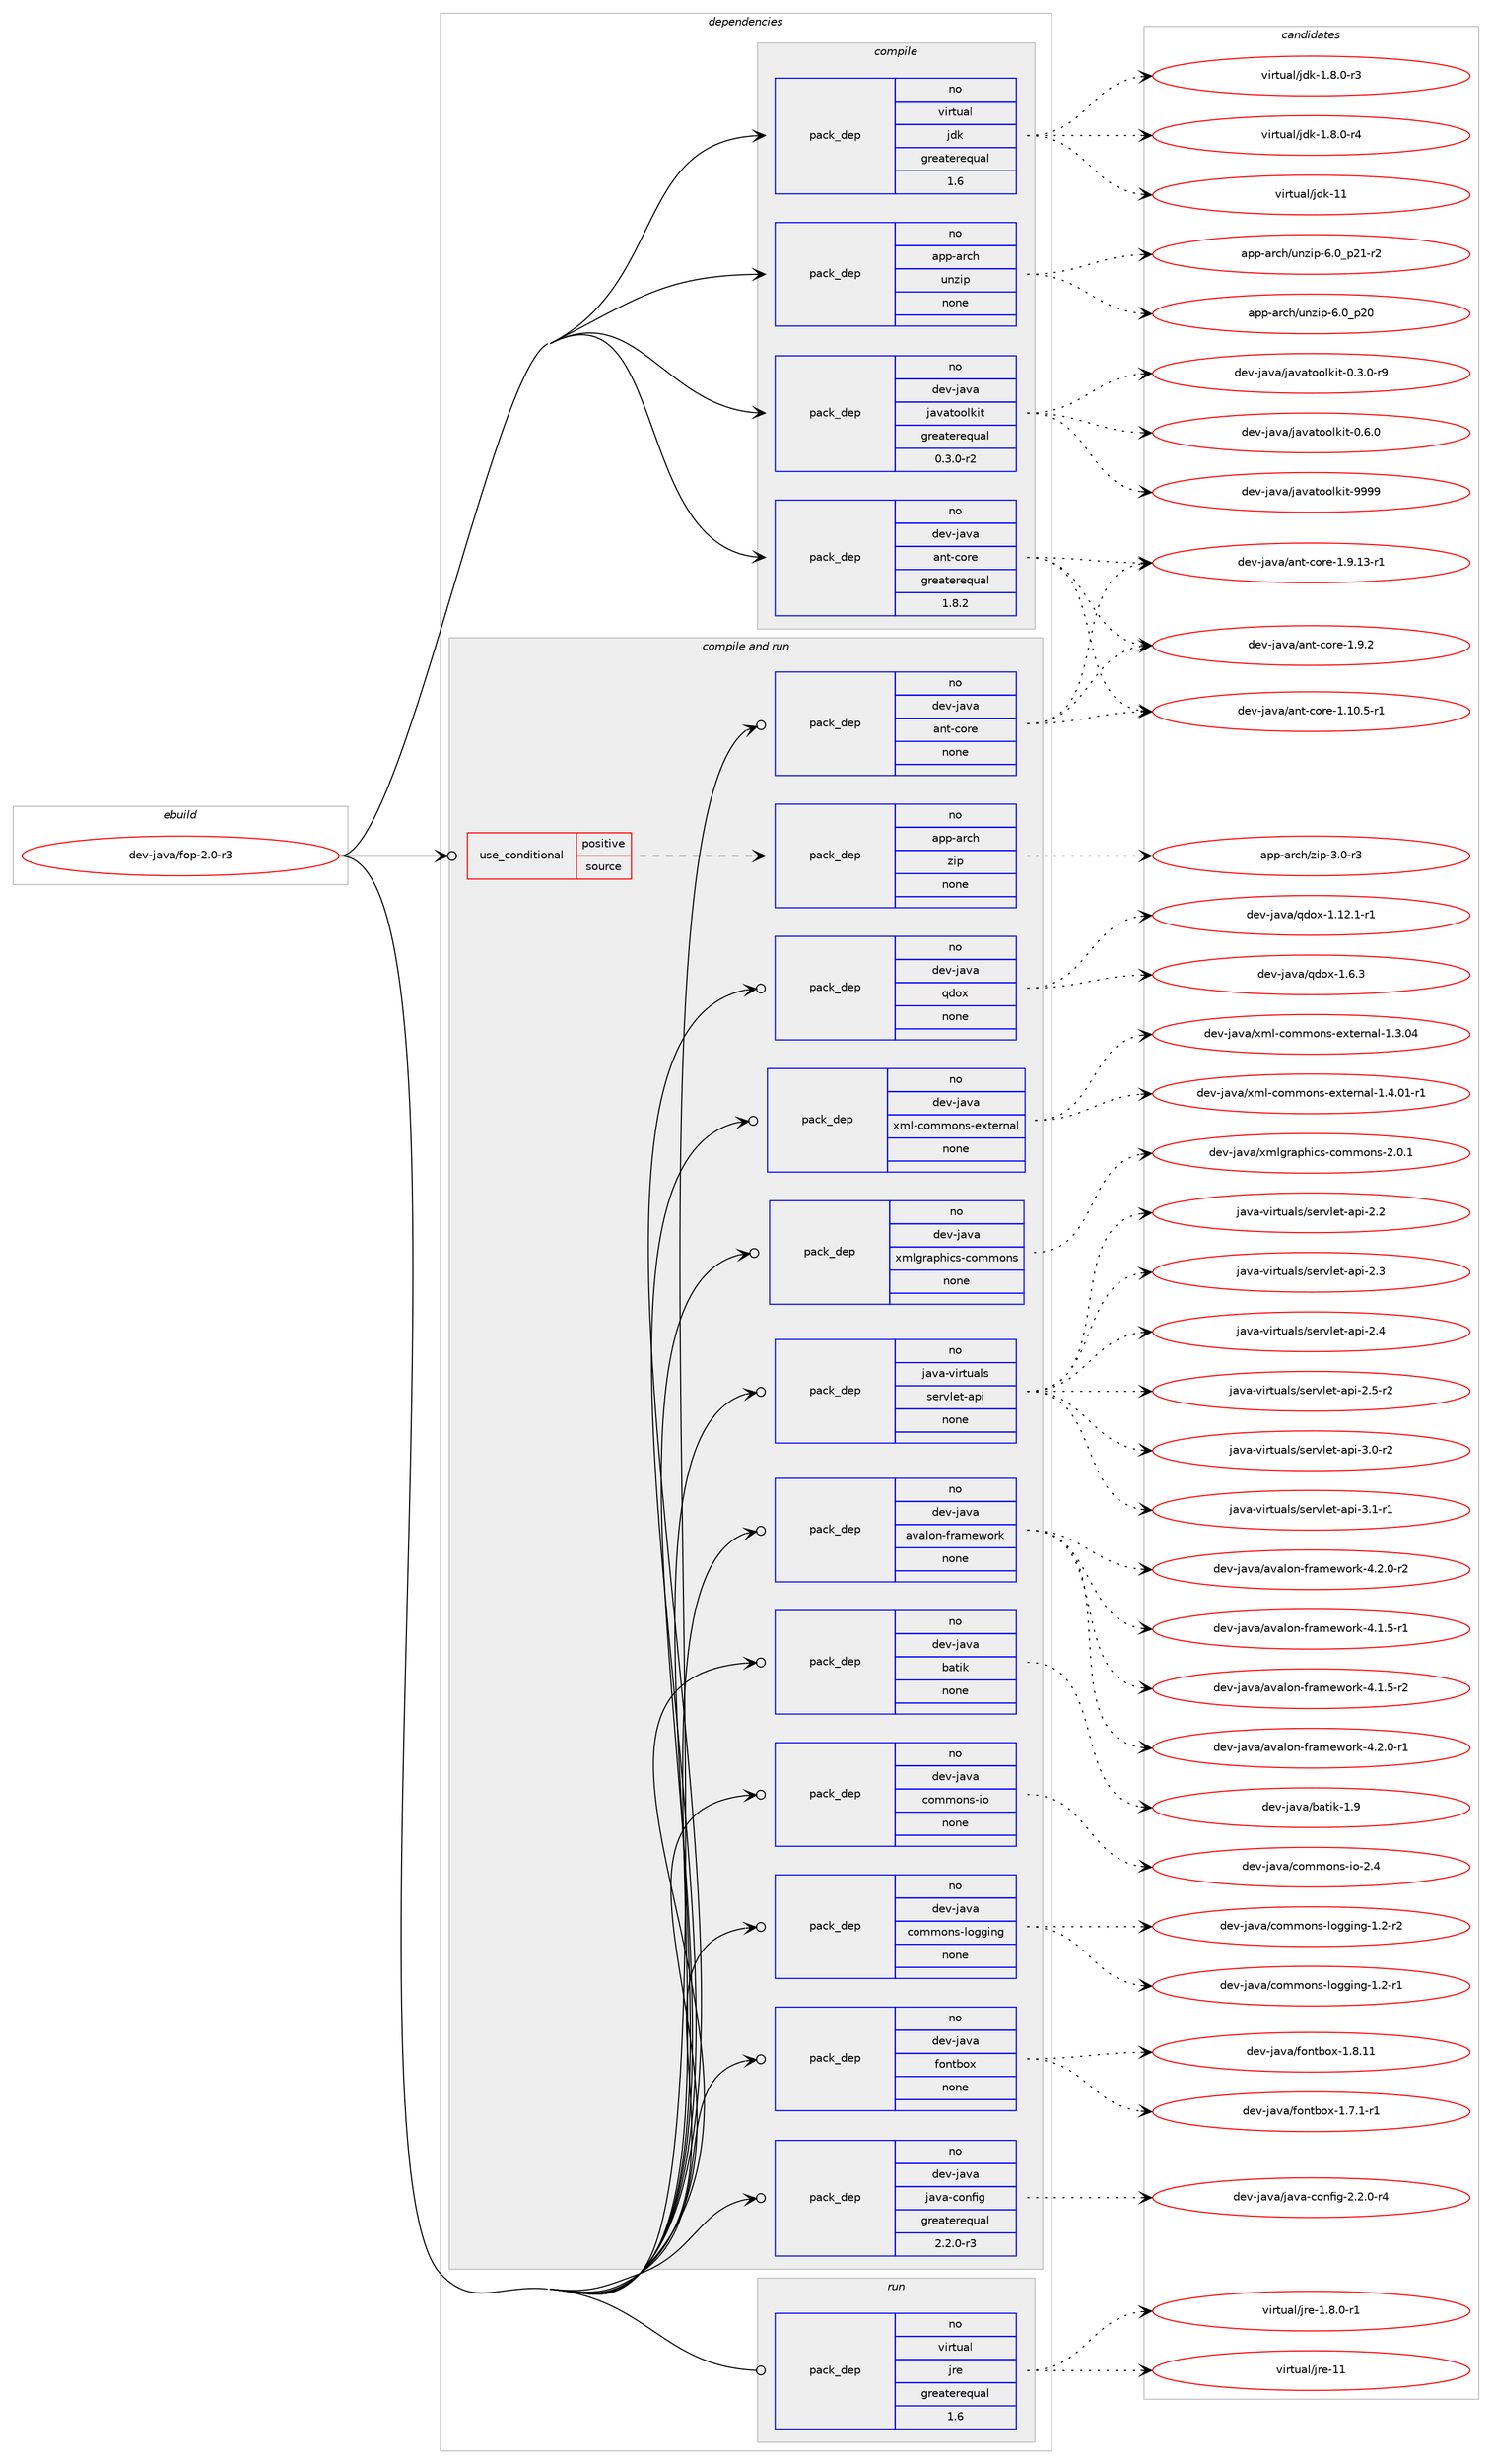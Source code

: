 digraph prolog {

# *************
# Graph options
# *************

newrank=true;
concentrate=true;
compound=true;
graph [rankdir=LR,fontname=Helvetica,fontsize=10,ranksep=1.5];#, ranksep=2.5, nodesep=0.2];
edge  [arrowhead=vee];
node  [fontname=Helvetica,fontsize=10];

# **********
# The ebuild
# **********

subgraph cluster_leftcol {
color=gray;
rank=same;
label=<<i>ebuild</i>>;
id [label="dev-java/fop-2.0-r3", color=red, width=4, href="../dev-java/fop-2.0-r3.svg"];
}

# ****************
# The dependencies
# ****************

subgraph cluster_midcol {
color=gray;
label=<<i>dependencies</i>>;
subgraph cluster_compile {
fillcolor="#eeeeee";
style=filled;
label=<<i>compile</i>>;
subgraph pack967462 {
dependency1352550 [label=<<TABLE BORDER="0" CELLBORDER="1" CELLSPACING="0" CELLPADDING="4" WIDTH="220"><TR><TD ROWSPAN="6" CELLPADDING="30">pack_dep</TD></TR><TR><TD WIDTH="110">no</TD></TR><TR><TD>app-arch</TD></TR><TR><TD>unzip</TD></TR><TR><TD>none</TD></TR><TR><TD></TD></TR></TABLE>>, shape=none, color=blue];
}
id:e -> dependency1352550:w [weight=20,style="solid",arrowhead="vee"];
subgraph pack967463 {
dependency1352551 [label=<<TABLE BORDER="0" CELLBORDER="1" CELLSPACING="0" CELLPADDING="4" WIDTH="220"><TR><TD ROWSPAN="6" CELLPADDING="30">pack_dep</TD></TR><TR><TD WIDTH="110">no</TD></TR><TR><TD>dev-java</TD></TR><TR><TD>ant-core</TD></TR><TR><TD>greaterequal</TD></TR><TR><TD>1.8.2</TD></TR></TABLE>>, shape=none, color=blue];
}
id:e -> dependency1352551:w [weight=20,style="solid",arrowhead="vee"];
subgraph pack967464 {
dependency1352552 [label=<<TABLE BORDER="0" CELLBORDER="1" CELLSPACING="0" CELLPADDING="4" WIDTH="220"><TR><TD ROWSPAN="6" CELLPADDING="30">pack_dep</TD></TR><TR><TD WIDTH="110">no</TD></TR><TR><TD>dev-java</TD></TR><TR><TD>javatoolkit</TD></TR><TR><TD>greaterequal</TD></TR><TR><TD>0.3.0-r2</TD></TR></TABLE>>, shape=none, color=blue];
}
id:e -> dependency1352552:w [weight=20,style="solid",arrowhead="vee"];
subgraph pack967465 {
dependency1352553 [label=<<TABLE BORDER="0" CELLBORDER="1" CELLSPACING="0" CELLPADDING="4" WIDTH="220"><TR><TD ROWSPAN="6" CELLPADDING="30">pack_dep</TD></TR><TR><TD WIDTH="110">no</TD></TR><TR><TD>virtual</TD></TR><TR><TD>jdk</TD></TR><TR><TD>greaterequal</TD></TR><TR><TD>1.6</TD></TR></TABLE>>, shape=none, color=blue];
}
id:e -> dependency1352553:w [weight=20,style="solid",arrowhead="vee"];
}
subgraph cluster_compileandrun {
fillcolor="#eeeeee";
style=filled;
label=<<i>compile and run</i>>;
subgraph cond362658 {
dependency1352554 [label=<<TABLE BORDER="0" CELLBORDER="1" CELLSPACING="0" CELLPADDING="4"><TR><TD ROWSPAN="3" CELLPADDING="10">use_conditional</TD></TR><TR><TD>positive</TD></TR><TR><TD>source</TD></TR></TABLE>>, shape=none, color=red];
subgraph pack967466 {
dependency1352555 [label=<<TABLE BORDER="0" CELLBORDER="1" CELLSPACING="0" CELLPADDING="4" WIDTH="220"><TR><TD ROWSPAN="6" CELLPADDING="30">pack_dep</TD></TR><TR><TD WIDTH="110">no</TD></TR><TR><TD>app-arch</TD></TR><TR><TD>zip</TD></TR><TR><TD>none</TD></TR><TR><TD></TD></TR></TABLE>>, shape=none, color=blue];
}
dependency1352554:e -> dependency1352555:w [weight=20,style="dashed",arrowhead="vee"];
}
id:e -> dependency1352554:w [weight=20,style="solid",arrowhead="odotvee"];
subgraph pack967467 {
dependency1352556 [label=<<TABLE BORDER="0" CELLBORDER="1" CELLSPACING="0" CELLPADDING="4" WIDTH="220"><TR><TD ROWSPAN="6" CELLPADDING="30">pack_dep</TD></TR><TR><TD WIDTH="110">no</TD></TR><TR><TD>dev-java</TD></TR><TR><TD>ant-core</TD></TR><TR><TD>none</TD></TR><TR><TD></TD></TR></TABLE>>, shape=none, color=blue];
}
id:e -> dependency1352556:w [weight=20,style="solid",arrowhead="odotvee"];
subgraph pack967468 {
dependency1352557 [label=<<TABLE BORDER="0" CELLBORDER="1" CELLSPACING="0" CELLPADDING="4" WIDTH="220"><TR><TD ROWSPAN="6" CELLPADDING="30">pack_dep</TD></TR><TR><TD WIDTH="110">no</TD></TR><TR><TD>dev-java</TD></TR><TR><TD>avalon-framework</TD></TR><TR><TD>none</TD></TR><TR><TD></TD></TR></TABLE>>, shape=none, color=blue];
}
id:e -> dependency1352557:w [weight=20,style="solid",arrowhead="odotvee"];
subgraph pack967469 {
dependency1352558 [label=<<TABLE BORDER="0" CELLBORDER="1" CELLSPACING="0" CELLPADDING="4" WIDTH="220"><TR><TD ROWSPAN="6" CELLPADDING="30">pack_dep</TD></TR><TR><TD WIDTH="110">no</TD></TR><TR><TD>dev-java</TD></TR><TR><TD>batik</TD></TR><TR><TD>none</TD></TR><TR><TD></TD></TR></TABLE>>, shape=none, color=blue];
}
id:e -> dependency1352558:w [weight=20,style="solid",arrowhead="odotvee"];
subgraph pack967470 {
dependency1352559 [label=<<TABLE BORDER="0" CELLBORDER="1" CELLSPACING="0" CELLPADDING="4" WIDTH="220"><TR><TD ROWSPAN="6" CELLPADDING="30">pack_dep</TD></TR><TR><TD WIDTH="110">no</TD></TR><TR><TD>dev-java</TD></TR><TR><TD>commons-io</TD></TR><TR><TD>none</TD></TR><TR><TD></TD></TR></TABLE>>, shape=none, color=blue];
}
id:e -> dependency1352559:w [weight=20,style="solid",arrowhead="odotvee"];
subgraph pack967471 {
dependency1352560 [label=<<TABLE BORDER="0" CELLBORDER="1" CELLSPACING="0" CELLPADDING="4" WIDTH="220"><TR><TD ROWSPAN="6" CELLPADDING="30">pack_dep</TD></TR><TR><TD WIDTH="110">no</TD></TR><TR><TD>dev-java</TD></TR><TR><TD>commons-logging</TD></TR><TR><TD>none</TD></TR><TR><TD></TD></TR></TABLE>>, shape=none, color=blue];
}
id:e -> dependency1352560:w [weight=20,style="solid",arrowhead="odotvee"];
subgraph pack967472 {
dependency1352561 [label=<<TABLE BORDER="0" CELLBORDER="1" CELLSPACING="0" CELLPADDING="4" WIDTH="220"><TR><TD ROWSPAN="6" CELLPADDING="30">pack_dep</TD></TR><TR><TD WIDTH="110">no</TD></TR><TR><TD>dev-java</TD></TR><TR><TD>fontbox</TD></TR><TR><TD>none</TD></TR><TR><TD></TD></TR></TABLE>>, shape=none, color=blue];
}
id:e -> dependency1352561:w [weight=20,style="solid",arrowhead="odotvee"];
subgraph pack967473 {
dependency1352562 [label=<<TABLE BORDER="0" CELLBORDER="1" CELLSPACING="0" CELLPADDING="4" WIDTH="220"><TR><TD ROWSPAN="6" CELLPADDING="30">pack_dep</TD></TR><TR><TD WIDTH="110">no</TD></TR><TR><TD>dev-java</TD></TR><TR><TD>java-config</TD></TR><TR><TD>greaterequal</TD></TR><TR><TD>2.2.0-r3</TD></TR></TABLE>>, shape=none, color=blue];
}
id:e -> dependency1352562:w [weight=20,style="solid",arrowhead="odotvee"];
subgraph pack967474 {
dependency1352563 [label=<<TABLE BORDER="0" CELLBORDER="1" CELLSPACING="0" CELLPADDING="4" WIDTH="220"><TR><TD ROWSPAN="6" CELLPADDING="30">pack_dep</TD></TR><TR><TD WIDTH="110">no</TD></TR><TR><TD>dev-java</TD></TR><TR><TD>qdox</TD></TR><TR><TD>none</TD></TR><TR><TD></TD></TR></TABLE>>, shape=none, color=blue];
}
id:e -> dependency1352563:w [weight=20,style="solid",arrowhead="odotvee"];
subgraph pack967475 {
dependency1352564 [label=<<TABLE BORDER="0" CELLBORDER="1" CELLSPACING="0" CELLPADDING="4" WIDTH="220"><TR><TD ROWSPAN="6" CELLPADDING="30">pack_dep</TD></TR><TR><TD WIDTH="110">no</TD></TR><TR><TD>dev-java</TD></TR><TR><TD>xml-commons-external</TD></TR><TR><TD>none</TD></TR><TR><TD></TD></TR></TABLE>>, shape=none, color=blue];
}
id:e -> dependency1352564:w [weight=20,style="solid",arrowhead="odotvee"];
subgraph pack967476 {
dependency1352565 [label=<<TABLE BORDER="0" CELLBORDER="1" CELLSPACING="0" CELLPADDING="4" WIDTH="220"><TR><TD ROWSPAN="6" CELLPADDING="30">pack_dep</TD></TR><TR><TD WIDTH="110">no</TD></TR><TR><TD>dev-java</TD></TR><TR><TD>xmlgraphics-commons</TD></TR><TR><TD>none</TD></TR><TR><TD></TD></TR></TABLE>>, shape=none, color=blue];
}
id:e -> dependency1352565:w [weight=20,style="solid",arrowhead="odotvee"];
subgraph pack967477 {
dependency1352566 [label=<<TABLE BORDER="0" CELLBORDER="1" CELLSPACING="0" CELLPADDING="4" WIDTH="220"><TR><TD ROWSPAN="6" CELLPADDING="30">pack_dep</TD></TR><TR><TD WIDTH="110">no</TD></TR><TR><TD>java-virtuals</TD></TR><TR><TD>servlet-api</TD></TR><TR><TD>none</TD></TR><TR><TD></TD></TR></TABLE>>, shape=none, color=blue];
}
id:e -> dependency1352566:w [weight=20,style="solid",arrowhead="odotvee"];
}
subgraph cluster_run {
fillcolor="#eeeeee";
style=filled;
label=<<i>run</i>>;
subgraph pack967478 {
dependency1352567 [label=<<TABLE BORDER="0" CELLBORDER="1" CELLSPACING="0" CELLPADDING="4" WIDTH="220"><TR><TD ROWSPAN="6" CELLPADDING="30">pack_dep</TD></TR><TR><TD WIDTH="110">no</TD></TR><TR><TD>virtual</TD></TR><TR><TD>jre</TD></TR><TR><TD>greaterequal</TD></TR><TR><TD>1.6</TD></TR></TABLE>>, shape=none, color=blue];
}
id:e -> dependency1352567:w [weight=20,style="solid",arrowhead="odot"];
}
}

# **************
# The candidates
# **************

subgraph cluster_choices {
rank=same;
color=gray;
label=<<i>candidates</i>>;

subgraph choice967462 {
color=black;
nodesep=1;
choice971121124597114991044711711012210511245544648951125048 [label="app-arch/unzip-6.0_p20", color=red, width=4,href="../app-arch/unzip-6.0_p20.svg"];
choice9711211245971149910447117110122105112455446489511250494511450 [label="app-arch/unzip-6.0_p21-r2", color=red, width=4,href="../app-arch/unzip-6.0_p21-r2.svg"];
dependency1352550:e -> choice971121124597114991044711711012210511245544648951125048:w [style=dotted,weight="100"];
dependency1352550:e -> choice9711211245971149910447117110122105112455446489511250494511450:w [style=dotted,weight="100"];
}
subgraph choice967463 {
color=black;
nodesep=1;
choice10010111845106971189747971101164599111114101454946494846534511449 [label="dev-java/ant-core-1.10.5-r1", color=red, width=4,href="../dev-java/ant-core-1.10.5-r1.svg"];
choice10010111845106971189747971101164599111114101454946574649514511449 [label="dev-java/ant-core-1.9.13-r1", color=red, width=4,href="../dev-java/ant-core-1.9.13-r1.svg"];
choice10010111845106971189747971101164599111114101454946574650 [label="dev-java/ant-core-1.9.2", color=red, width=4,href="../dev-java/ant-core-1.9.2.svg"];
dependency1352551:e -> choice10010111845106971189747971101164599111114101454946494846534511449:w [style=dotted,weight="100"];
dependency1352551:e -> choice10010111845106971189747971101164599111114101454946574649514511449:w [style=dotted,weight="100"];
dependency1352551:e -> choice10010111845106971189747971101164599111114101454946574650:w [style=dotted,weight="100"];
}
subgraph choice967464 {
color=black;
nodesep=1;
choice1001011184510697118974710697118971161111111081071051164548465146484511457 [label="dev-java/javatoolkit-0.3.0-r9", color=red, width=4,href="../dev-java/javatoolkit-0.3.0-r9.svg"];
choice100101118451069711897471069711897116111111108107105116454846544648 [label="dev-java/javatoolkit-0.6.0", color=red, width=4,href="../dev-java/javatoolkit-0.6.0.svg"];
choice1001011184510697118974710697118971161111111081071051164557575757 [label="dev-java/javatoolkit-9999", color=red, width=4,href="../dev-java/javatoolkit-9999.svg"];
dependency1352552:e -> choice1001011184510697118974710697118971161111111081071051164548465146484511457:w [style=dotted,weight="100"];
dependency1352552:e -> choice100101118451069711897471069711897116111111108107105116454846544648:w [style=dotted,weight="100"];
dependency1352552:e -> choice1001011184510697118974710697118971161111111081071051164557575757:w [style=dotted,weight="100"];
}
subgraph choice967465 {
color=black;
nodesep=1;
choice11810511411611797108471061001074549465646484511451 [label="virtual/jdk-1.8.0-r3", color=red, width=4,href="../virtual/jdk-1.8.0-r3.svg"];
choice11810511411611797108471061001074549465646484511452 [label="virtual/jdk-1.8.0-r4", color=red, width=4,href="../virtual/jdk-1.8.0-r4.svg"];
choice1181051141161179710847106100107454949 [label="virtual/jdk-11", color=red, width=4,href="../virtual/jdk-11.svg"];
dependency1352553:e -> choice11810511411611797108471061001074549465646484511451:w [style=dotted,weight="100"];
dependency1352553:e -> choice11810511411611797108471061001074549465646484511452:w [style=dotted,weight="100"];
dependency1352553:e -> choice1181051141161179710847106100107454949:w [style=dotted,weight="100"];
}
subgraph choice967466 {
color=black;
nodesep=1;
choice9711211245971149910447122105112455146484511451 [label="app-arch/zip-3.0-r3", color=red, width=4,href="../app-arch/zip-3.0-r3.svg"];
dependency1352555:e -> choice9711211245971149910447122105112455146484511451:w [style=dotted,weight="100"];
}
subgraph choice967467 {
color=black;
nodesep=1;
choice10010111845106971189747971101164599111114101454946494846534511449 [label="dev-java/ant-core-1.10.5-r1", color=red, width=4,href="../dev-java/ant-core-1.10.5-r1.svg"];
choice10010111845106971189747971101164599111114101454946574649514511449 [label="dev-java/ant-core-1.9.13-r1", color=red, width=4,href="../dev-java/ant-core-1.9.13-r1.svg"];
choice10010111845106971189747971101164599111114101454946574650 [label="dev-java/ant-core-1.9.2", color=red, width=4,href="../dev-java/ant-core-1.9.2.svg"];
dependency1352556:e -> choice10010111845106971189747971101164599111114101454946494846534511449:w [style=dotted,weight="100"];
dependency1352556:e -> choice10010111845106971189747971101164599111114101454946574649514511449:w [style=dotted,weight="100"];
dependency1352556:e -> choice10010111845106971189747971101164599111114101454946574650:w [style=dotted,weight="100"];
}
subgraph choice967468 {
color=black;
nodesep=1;
choice10010111845106971189747971189710811111045102114971091011191111141074552464946534511449 [label="dev-java/avalon-framework-4.1.5-r1", color=red, width=4,href="../dev-java/avalon-framework-4.1.5-r1.svg"];
choice10010111845106971189747971189710811111045102114971091011191111141074552464946534511450 [label="dev-java/avalon-framework-4.1.5-r2", color=red, width=4,href="../dev-java/avalon-framework-4.1.5-r2.svg"];
choice10010111845106971189747971189710811111045102114971091011191111141074552465046484511449 [label="dev-java/avalon-framework-4.2.0-r1", color=red, width=4,href="../dev-java/avalon-framework-4.2.0-r1.svg"];
choice10010111845106971189747971189710811111045102114971091011191111141074552465046484511450 [label="dev-java/avalon-framework-4.2.0-r2", color=red, width=4,href="../dev-java/avalon-framework-4.2.0-r2.svg"];
dependency1352557:e -> choice10010111845106971189747971189710811111045102114971091011191111141074552464946534511449:w [style=dotted,weight="100"];
dependency1352557:e -> choice10010111845106971189747971189710811111045102114971091011191111141074552464946534511450:w [style=dotted,weight="100"];
dependency1352557:e -> choice10010111845106971189747971189710811111045102114971091011191111141074552465046484511449:w [style=dotted,weight="100"];
dependency1352557:e -> choice10010111845106971189747971189710811111045102114971091011191111141074552465046484511450:w [style=dotted,weight="100"];
}
subgraph choice967469 {
color=black;
nodesep=1;
choice10010111845106971189747989711610510745494657 [label="dev-java/batik-1.9", color=red, width=4,href="../dev-java/batik-1.9.svg"];
dependency1352558:e -> choice10010111845106971189747989711610510745494657:w [style=dotted,weight="100"];
}
subgraph choice967470 {
color=black;
nodesep=1;
choice10010111845106971189747991111091091111101154510511145504652 [label="dev-java/commons-io-2.4", color=red, width=4,href="../dev-java/commons-io-2.4.svg"];
dependency1352559:e -> choice10010111845106971189747991111091091111101154510511145504652:w [style=dotted,weight="100"];
}
subgraph choice967471 {
color=black;
nodesep=1;
choice100101118451069711897479911110910911111011545108111103103105110103454946504511449 [label="dev-java/commons-logging-1.2-r1", color=red, width=4,href="../dev-java/commons-logging-1.2-r1.svg"];
choice100101118451069711897479911110910911111011545108111103103105110103454946504511450 [label="dev-java/commons-logging-1.2-r2", color=red, width=4,href="../dev-java/commons-logging-1.2-r2.svg"];
dependency1352560:e -> choice100101118451069711897479911110910911111011545108111103103105110103454946504511449:w [style=dotted,weight="100"];
dependency1352560:e -> choice100101118451069711897479911110910911111011545108111103103105110103454946504511450:w [style=dotted,weight="100"];
}
subgraph choice967472 {
color=black;
nodesep=1;
choice10010111845106971189747102111110116981111204549465546494511449 [label="dev-java/fontbox-1.7.1-r1", color=red, width=4,href="../dev-java/fontbox-1.7.1-r1.svg"];
choice100101118451069711897471021111101169811112045494656464949 [label="dev-java/fontbox-1.8.11", color=red, width=4,href="../dev-java/fontbox-1.8.11.svg"];
dependency1352561:e -> choice10010111845106971189747102111110116981111204549465546494511449:w [style=dotted,weight="100"];
dependency1352561:e -> choice100101118451069711897471021111101169811112045494656464949:w [style=dotted,weight="100"];
}
subgraph choice967473 {
color=black;
nodesep=1;
choice10010111845106971189747106971189745991111101021051034550465046484511452 [label="dev-java/java-config-2.2.0-r4", color=red, width=4,href="../dev-java/java-config-2.2.0-r4.svg"];
dependency1352562:e -> choice10010111845106971189747106971189745991111101021051034550465046484511452:w [style=dotted,weight="100"];
}
subgraph choice967474 {
color=black;
nodesep=1;
choice10010111845106971189747113100111120454946495046494511449 [label="dev-java/qdox-1.12.1-r1", color=red, width=4,href="../dev-java/qdox-1.12.1-r1.svg"];
choice10010111845106971189747113100111120454946544651 [label="dev-java/qdox-1.6.3", color=red, width=4,href="../dev-java/qdox-1.6.3.svg"];
dependency1352563:e -> choice10010111845106971189747113100111120454946495046494511449:w [style=dotted,weight="100"];
dependency1352563:e -> choice10010111845106971189747113100111120454946544651:w [style=dotted,weight="100"];
}
subgraph choice967475 {
color=black;
nodesep=1;
choice100101118451069711897471201091084599111109109111110115451011201161011141109710845494651464852 [label="dev-java/xml-commons-external-1.3.04", color=red, width=4,href="../dev-java/xml-commons-external-1.3.04.svg"];
choice1001011184510697118974712010910845991111091091111101154510112011610111411097108454946524648494511449 [label="dev-java/xml-commons-external-1.4.01-r1", color=red, width=4,href="../dev-java/xml-commons-external-1.4.01-r1.svg"];
dependency1352564:e -> choice100101118451069711897471201091084599111109109111110115451011201161011141109710845494651464852:w [style=dotted,weight="100"];
dependency1352564:e -> choice1001011184510697118974712010910845991111091091111101154510112011610111411097108454946524648494511449:w [style=dotted,weight="100"];
}
subgraph choice967476 {
color=black;
nodesep=1;
choice1001011184510697118974712010910810311497112104105991154599111109109111110115455046484649 [label="dev-java/xmlgraphics-commons-2.0.1", color=red, width=4,href="../dev-java/xmlgraphics-commons-2.0.1.svg"];
dependency1352565:e -> choice1001011184510697118974712010910810311497112104105991154599111109109111110115455046484649:w [style=dotted,weight="100"];
}
subgraph choice967477 {
color=black;
nodesep=1;
choice1069711897451181051141161179710811547115101114118108101116459711210545504650 [label="java-virtuals/servlet-api-2.2", color=red, width=4,href="../java-virtuals/servlet-api-2.2.svg"];
choice1069711897451181051141161179710811547115101114118108101116459711210545504651 [label="java-virtuals/servlet-api-2.3", color=red, width=4,href="../java-virtuals/servlet-api-2.3.svg"];
choice1069711897451181051141161179710811547115101114118108101116459711210545504652 [label="java-virtuals/servlet-api-2.4", color=red, width=4,href="../java-virtuals/servlet-api-2.4.svg"];
choice10697118974511810511411611797108115471151011141181081011164597112105455046534511450 [label="java-virtuals/servlet-api-2.5-r2", color=red, width=4,href="../java-virtuals/servlet-api-2.5-r2.svg"];
choice10697118974511810511411611797108115471151011141181081011164597112105455146484511450 [label="java-virtuals/servlet-api-3.0-r2", color=red, width=4,href="../java-virtuals/servlet-api-3.0-r2.svg"];
choice10697118974511810511411611797108115471151011141181081011164597112105455146494511449 [label="java-virtuals/servlet-api-3.1-r1", color=red, width=4,href="../java-virtuals/servlet-api-3.1-r1.svg"];
dependency1352566:e -> choice1069711897451181051141161179710811547115101114118108101116459711210545504650:w [style=dotted,weight="100"];
dependency1352566:e -> choice1069711897451181051141161179710811547115101114118108101116459711210545504651:w [style=dotted,weight="100"];
dependency1352566:e -> choice1069711897451181051141161179710811547115101114118108101116459711210545504652:w [style=dotted,weight="100"];
dependency1352566:e -> choice10697118974511810511411611797108115471151011141181081011164597112105455046534511450:w [style=dotted,weight="100"];
dependency1352566:e -> choice10697118974511810511411611797108115471151011141181081011164597112105455146484511450:w [style=dotted,weight="100"];
dependency1352566:e -> choice10697118974511810511411611797108115471151011141181081011164597112105455146494511449:w [style=dotted,weight="100"];
}
subgraph choice967478 {
color=black;
nodesep=1;
choice11810511411611797108471061141014549465646484511449 [label="virtual/jre-1.8.0-r1", color=red, width=4,href="../virtual/jre-1.8.0-r1.svg"];
choice1181051141161179710847106114101454949 [label="virtual/jre-11", color=red, width=4,href="../virtual/jre-11.svg"];
dependency1352567:e -> choice11810511411611797108471061141014549465646484511449:w [style=dotted,weight="100"];
dependency1352567:e -> choice1181051141161179710847106114101454949:w [style=dotted,weight="100"];
}
}

}
